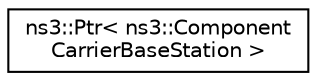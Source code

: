 digraph "Graphical Class Hierarchy"
{
 // LATEX_PDF_SIZE
  edge [fontname="Helvetica",fontsize="10",labelfontname="Helvetica",labelfontsize="10"];
  node [fontname="Helvetica",fontsize="10",shape=record];
  rankdir="LR";
  Node0 [label="ns3::Ptr\< ns3::Component\lCarrierBaseStation \>",height=0.2,width=0.4,color="black", fillcolor="white", style="filled",URL="$classns3_1_1_ptr.html",tooltip=" "];
}
